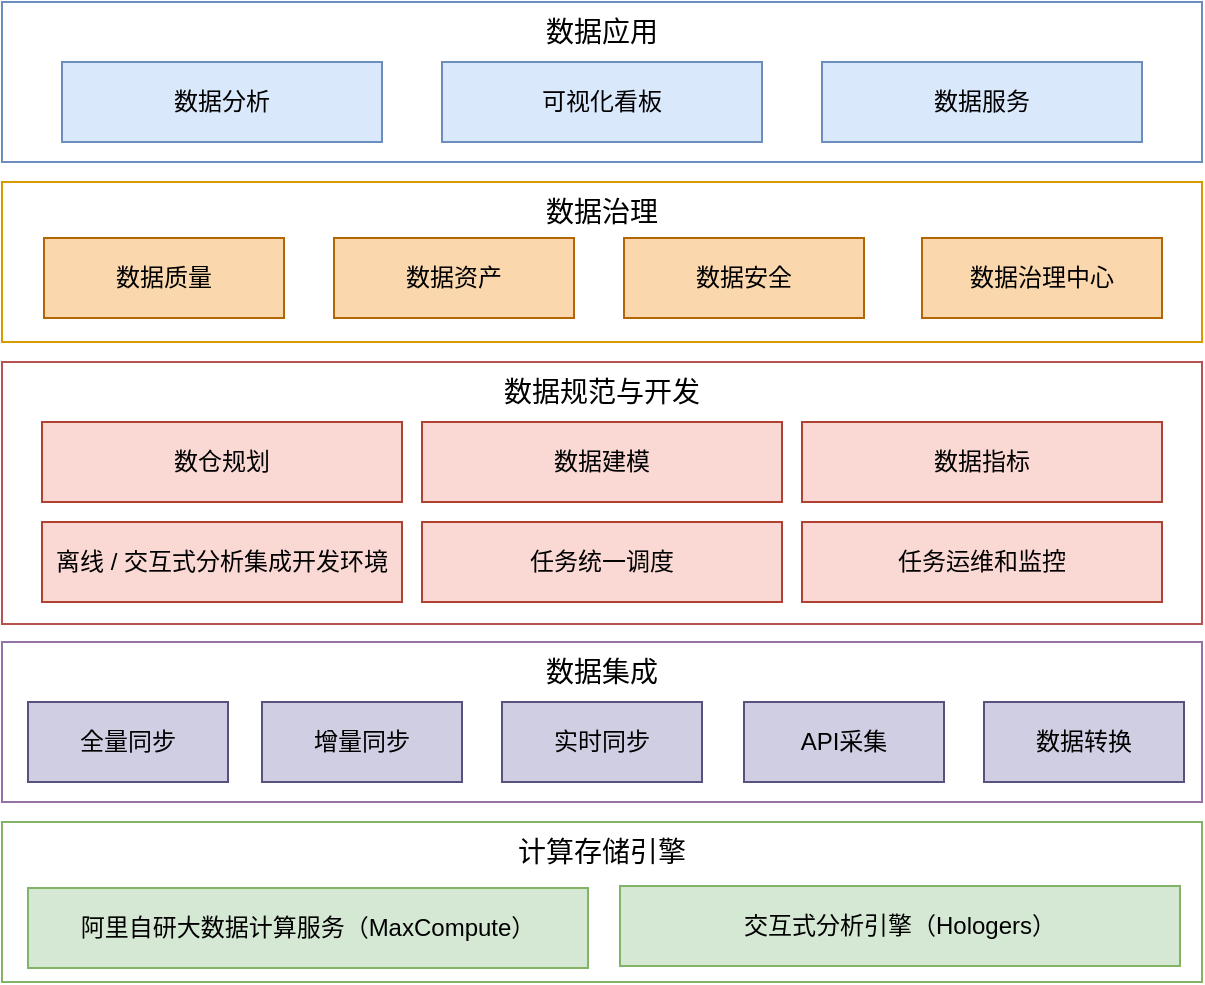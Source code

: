 <mxfile version="21.6.8" type="device">
  <diagram name="第 1 页" id="3e0V-uj-E8dZk9QsB4SK">
    <mxGraphModel dx="1098" dy="828" grid="1" gridSize="10" guides="1" tooltips="1" connect="1" arrows="1" fold="1" page="1" pageScale="1" pageWidth="827" pageHeight="1169" math="0" shadow="0">
      <root>
        <mxCell id="0" />
        <mxCell id="1" parent="0" />
        <mxCell id="5B1IgMdYRPyJ26sCQQfZ-4" value="计算存储引擎" style="rounded=0;whiteSpace=wrap;html=1;verticalAlign=top;fontSize=14;fillColor=#FFFFFF;strokeColor=#82b366;" vertex="1" parent="1">
          <mxGeometry x="260" y="510" width="600" height="80" as="geometry" />
        </mxCell>
        <mxCell id="5B1IgMdYRPyJ26sCQQfZ-5" value="阿里自研大数据计算服务（MaxCompute）" style="rounded=0;whiteSpace=wrap;html=1;fillColor=#d5e8d4;strokeColor=#82b366;" vertex="1" parent="1">
          <mxGeometry x="273" y="543" width="280" height="40" as="geometry" />
        </mxCell>
        <mxCell id="5B1IgMdYRPyJ26sCQQfZ-6" value="交互式分析引擎（Hologers）" style="rounded=0;whiteSpace=wrap;html=1;container=0;fontSize=12;fillColor=#d5e8d4;strokeColor=#82b366;" vertex="1" parent="1">
          <mxGeometry x="569" y="542" width="280" height="40" as="geometry" />
        </mxCell>
        <mxCell id="5B1IgMdYRPyJ26sCQQfZ-7" value="数据集成" style="rounded=0;whiteSpace=wrap;html=1;fontSize=14;verticalAlign=top;fillColor=#FFFFFF;strokeColor=#9673a6;" vertex="1" parent="1">
          <mxGeometry x="260" y="420" width="600" height="80" as="geometry" />
        </mxCell>
        <mxCell id="5B1IgMdYRPyJ26sCQQfZ-8" value="全量同步" style="rounded=0;whiteSpace=wrap;html=1;fillColor=#d0cee2;strokeColor=#56517e;" vertex="1" parent="1">
          <mxGeometry x="273" y="450" width="100" height="40" as="geometry" />
        </mxCell>
        <mxCell id="5B1IgMdYRPyJ26sCQQfZ-9" value="增量同步" style="rounded=0;whiteSpace=wrap;html=1;fillColor=#d0cee2;strokeColor=#56517e;" vertex="1" parent="1">
          <mxGeometry x="390" y="450" width="100" height="40" as="geometry" />
        </mxCell>
        <mxCell id="5B1IgMdYRPyJ26sCQQfZ-10" value="实时同步" style="rounded=0;whiteSpace=wrap;html=1;fillColor=#d0cee2;strokeColor=#56517e;" vertex="1" parent="1">
          <mxGeometry x="510" y="450" width="100" height="40" as="geometry" />
        </mxCell>
        <mxCell id="5B1IgMdYRPyJ26sCQQfZ-11" value="API采集" style="rounded=0;whiteSpace=wrap;html=1;fillColor=#d0cee2;strokeColor=#56517e;" vertex="1" parent="1">
          <mxGeometry x="631" y="450" width="100" height="40" as="geometry" />
        </mxCell>
        <mxCell id="5B1IgMdYRPyJ26sCQQfZ-12" value="数据转换" style="rounded=0;whiteSpace=wrap;html=1;fillColor=#d0cee2;strokeColor=#56517e;" vertex="1" parent="1">
          <mxGeometry x="751" y="450" width="100" height="40" as="geometry" />
        </mxCell>
        <mxCell id="5B1IgMdYRPyJ26sCQQfZ-21" value="数据治理" style="rounded=0;whiteSpace=wrap;html=1;fontSize=14;verticalAlign=top;fillColor=#FFFFFF;strokeColor=#d79b00;" vertex="1" parent="1">
          <mxGeometry x="260" y="190" width="600" height="80" as="geometry" />
        </mxCell>
        <mxCell id="5B1IgMdYRPyJ26sCQQfZ-22" value="数据质量" style="rounded=0;whiteSpace=wrap;html=1;fillColor=#fad7ac;strokeColor=#b46504;" vertex="1" parent="1">
          <mxGeometry x="281" y="218" width="120" height="40" as="geometry" />
        </mxCell>
        <mxCell id="5B1IgMdYRPyJ26sCQQfZ-23" value="数据资产" style="rounded=0;whiteSpace=wrap;html=1;fillColor=#fad7ac;strokeColor=#b46504;" vertex="1" parent="1">
          <mxGeometry x="426" y="218" width="120" height="40" as="geometry" />
        </mxCell>
        <mxCell id="5B1IgMdYRPyJ26sCQQfZ-24" value="数据安全" style="rounded=0;whiteSpace=wrap;html=1;fillColor=#fad7ac;strokeColor=#b46504;" vertex="1" parent="1">
          <mxGeometry x="571" y="218" width="120" height="40" as="geometry" />
        </mxCell>
        <mxCell id="5B1IgMdYRPyJ26sCQQfZ-25" value="数据治理中心" style="rounded=0;whiteSpace=wrap;html=1;fillColor=#fad7ac;strokeColor=#b46504;" vertex="1" parent="1">
          <mxGeometry x="720" y="218" width="120" height="40" as="geometry" />
        </mxCell>
        <mxCell id="5B1IgMdYRPyJ26sCQQfZ-35" value="数据应用" style="rounded=0;whiteSpace=wrap;html=1;fontSize=14;verticalAlign=top;fillColor=#FFFFFF;strokeColor=#6c8ebf;" vertex="1" parent="1">
          <mxGeometry x="260" y="100" width="600" height="80" as="geometry" />
        </mxCell>
        <mxCell id="5B1IgMdYRPyJ26sCQQfZ-36" value="数据分析" style="rounded=0;whiteSpace=wrap;html=1;fillColor=#dae8fc;strokeColor=#6c8ebf;" vertex="1" parent="1">
          <mxGeometry x="290" y="130" width="160" height="40" as="geometry" />
        </mxCell>
        <mxCell id="5B1IgMdYRPyJ26sCQQfZ-37" value="可视化看板" style="rounded=0;whiteSpace=wrap;html=1;fillColor=#dae8fc;strokeColor=#6c8ebf;" vertex="1" parent="1">
          <mxGeometry x="480" y="130" width="160" height="40" as="geometry" />
        </mxCell>
        <mxCell id="5B1IgMdYRPyJ26sCQQfZ-38" value="数据服务" style="rounded=0;whiteSpace=wrap;html=1;fillColor=#dae8fc;strokeColor=#6c8ebf;" vertex="1" parent="1">
          <mxGeometry x="670" y="130" width="160" height="40" as="geometry" />
        </mxCell>
        <mxCell id="5B1IgMdYRPyJ26sCQQfZ-39" value="数据规范与开发" style="rounded=0;whiteSpace=wrap;html=1;fontSize=14;verticalAlign=top;fillColor=#FFFFFF;strokeColor=#b85450;" vertex="1" parent="1">
          <mxGeometry x="260" y="280" width="600" height="131" as="geometry" />
        </mxCell>
        <mxCell id="5B1IgMdYRPyJ26sCQQfZ-40" value="数仓规划" style="rounded=0;whiteSpace=wrap;html=1;fillColor=#fad9d5;strokeColor=#ae4132;" vertex="1" parent="1">
          <mxGeometry x="280" y="310" width="180" height="40" as="geometry" />
        </mxCell>
        <mxCell id="5B1IgMdYRPyJ26sCQQfZ-41" value="数据建模" style="rounded=0;whiteSpace=wrap;html=1;fillColor=#fad9d5;strokeColor=#ae4132;" vertex="1" parent="1">
          <mxGeometry x="470" y="310" width="180" height="40" as="geometry" />
        </mxCell>
        <mxCell id="5B1IgMdYRPyJ26sCQQfZ-42" value="数据指标" style="rounded=0;whiteSpace=wrap;html=1;fillColor=#fad9d5;strokeColor=#ae4132;" vertex="1" parent="1">
          <mxGeometry x="660" y="310" width="180" height="40" as="geometry" />
        </mxCell>
        <mxCell id="5B1IgMdYRPyJ26sCQQfZ-43" value="离线 / 交互式分析集成开发环境" style="rounded=0;whiteSpace=wrap;html=1;fillColor=#fad9d5;strokeColor=#ae4132;" vertex="1" parent="1">
          <mxGeometry x="280" y="360" width="180" height="40" as="geometry" />
        </mxCell>
        <mxCell id="5B1IgMdYRPyJ26sCQQfZ-44" value="任务统一调度" style="rounded=0;whiteSpace=wrap;html=1;fillColor=#fad9d5;strokeColor=#ae4132;" vertex="1" parent="1">
          <mxGeometry x="470" y="360" width="180" height="40" as="geometry" />
        </mxCell>
        <mxCell id="5B1IgMdYRPyJ26sCQQfZ-45" value="任务运维和监控" style="rounded=0;whiteSpace=wrap;html=1;fillColor=#fad9d5;strokeColor=#ae4132;" vertex="1" parent="1">
          <mxGeometry x="660" y="360" width="180" height="40" as="geometry" />
        </mxCell>
      </root>
    </mxGraphModel>
  </diagram>
</mxfile>
